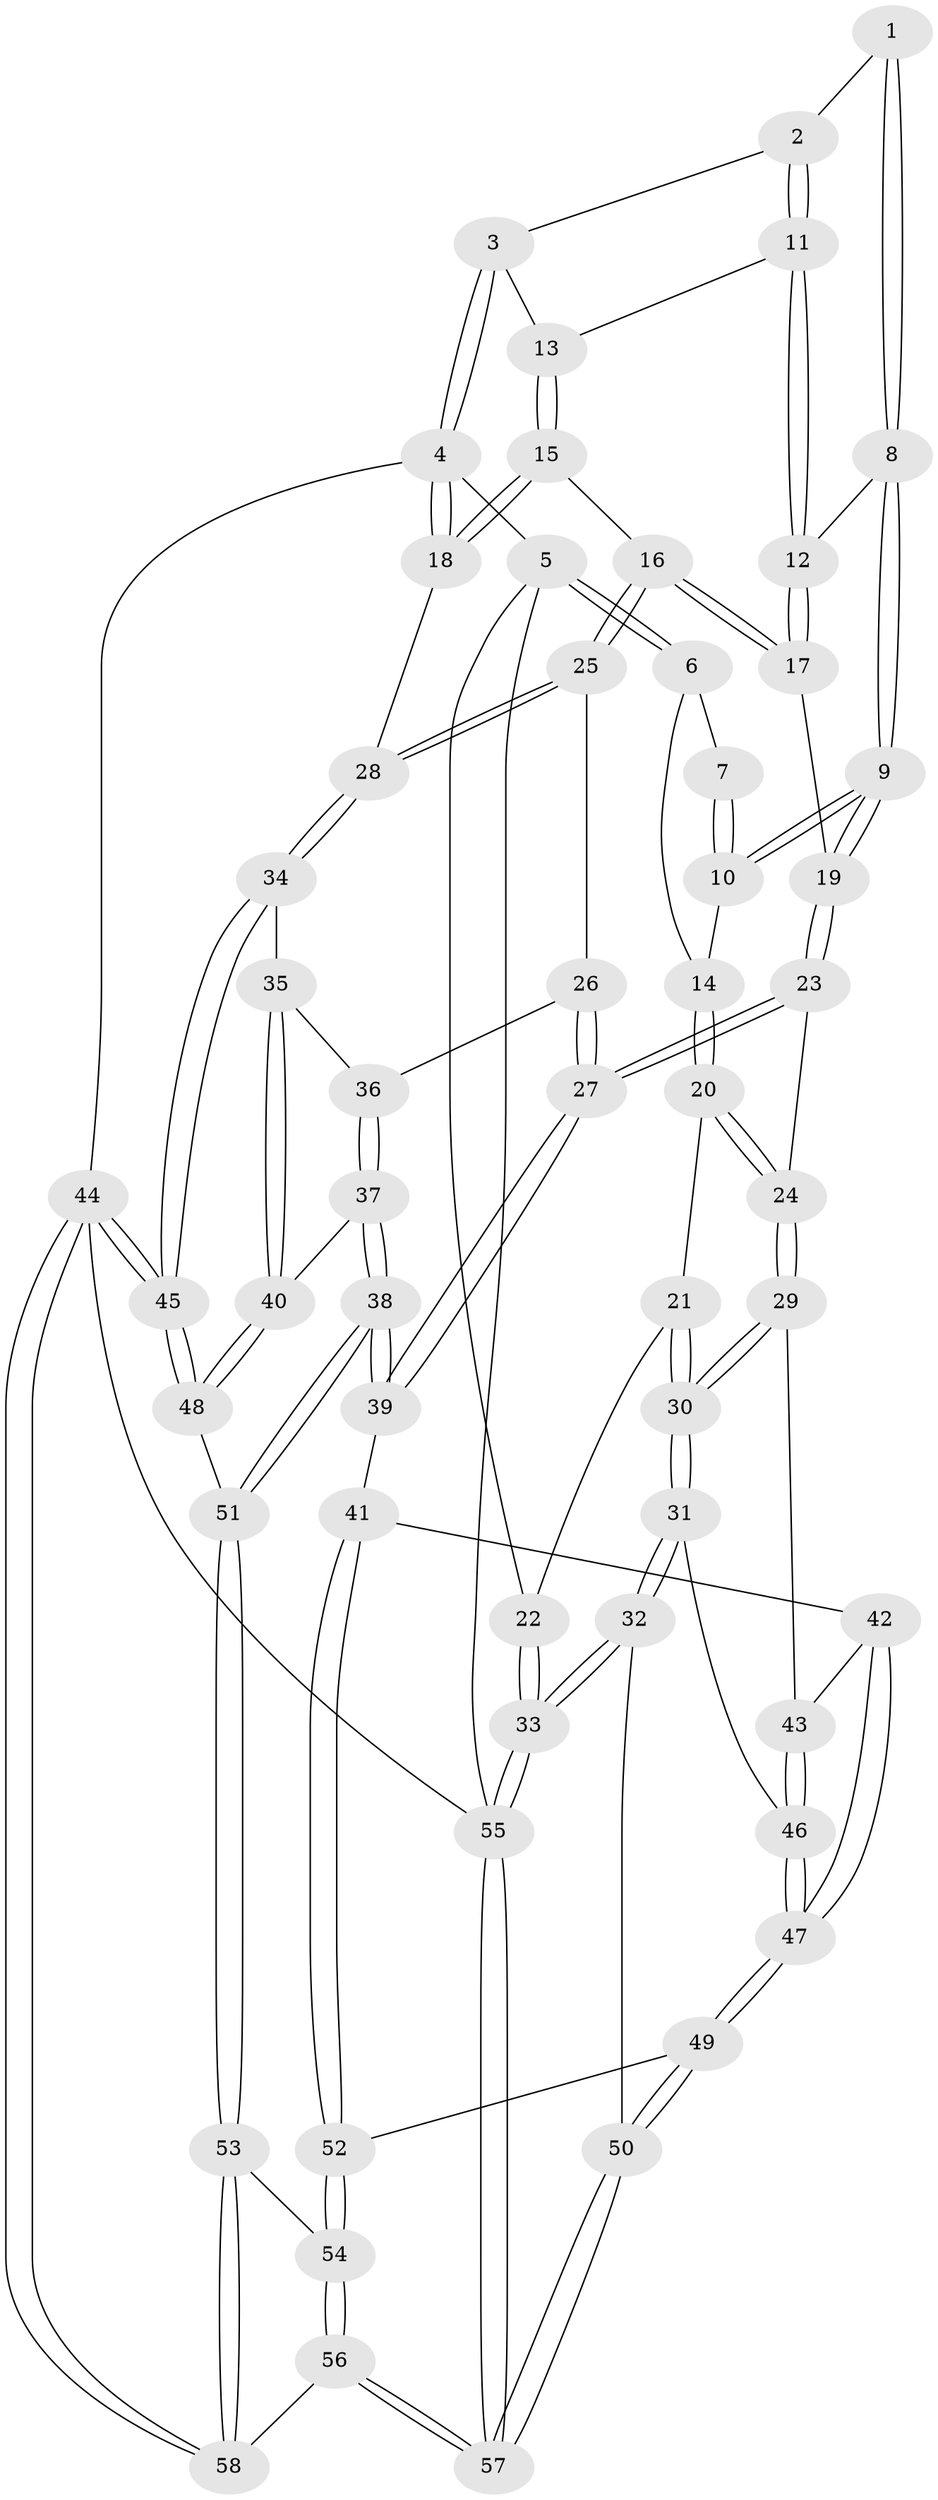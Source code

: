 // coarse degree distribution, {2: 0.10344827586206896, 3: 0.2413793103448276, 5: 0.1724137931034483, 4: 0.2413793103448276, 6: 0.20689655172413793, 8: 0.034482758620689655}
// Generated by graph-tools (version 1.1) at 2025/05/03/04/25 22:05:06]
// undirected, 58 vertices, 142 edges
graph export_dot {
graph [start="1"]
  node [color=gray90,style=filled];
  1 [pos="+0.7269359891476879+0"];
  2 [pos="+0.7410066639312118+0"];
  3 [pos="+1+0"];
  4 [pos="+1+0"];
  5 [pos="+0+0"];
  6 [pos="+0+0"];
  7 [pos="+0.5754676873901192+0"];
  8 [pos="+0.7020892028014238+0.0835181099379589"];
  9 [pos="+0.49766735004953694+0.17412541367883397"];
  10 [pos="+0.46144540608789425+0.09556472667948168"];
  11 [pos="+0.9011940690341267+0.14562461330079288"];
  12 [pos="+0.7186887359495273+0.1788339658500015"];
  13 [pos="+0.9194578103614551+0.16070891955507022"];
  14 [pos="+0.22148395046215455+0.11794608171573714"];
  15 [pos="+0.9310495836472414+0.17532339752224413"];
  16 [pos="+0.8325054379524714+0.36984029696518733"];
  17 [pos="+0.6856717038892836+0.28659575392780445"];
  18 [pos="+1+0.20586267637749167"];
  19 [pos="+0.5305642319785049+0.3206265603152941"];
  20 [pos="+0.21866623331116267+0.13825224912329204"];
  21 [pos="+0.0493364525105824+0.34682020776016026"];
  22 [pos="+0+0.3234845632047179"];
  23 [pos="+0.45999479347759664+0.41372480344694534"];
  24 [pos="+0.4276535676149029+0.42504233717203543"];
  25 [pos="+0.8347680963065116+0.3741165838183413"];
  26 [pos="+0.8258821870640489+0.4685195350458987"];
  27 [pos="+0.6280972980168559+0.5546807913044544"];
  28 [pos="+1+0.38174116189630425"];
  29 [pos="+0.41874671547032233+0.43303691403821293"];
  30 [pos="+0.22174326607036624+0.517173244100161"];
  31 [pos="+0.18537216667899395+0.6263270944602933"];
  32 [pos="+0.11886105538858115+0.6893493564541803"];
  33 [pos="+0+0.8099857879879889"];
  34 [pos="+1+0.47275460638428896"];
  35 [pos="+0.9640602271230546+0.5283121901361209"];
  36 [pos="+0.8313483856412258+0.477996564203951"];
  37 [pos="+0.8465139993653471+0.6848449100910117"];
  38 [pos="+0.6724797015915366+0.7412306733870755"];
  39 [pos="+0.6594745359400129+0.7346088490057344"];
  40 [pos="+0.9449570437609796+0.7272556293405452"];
  41 [pos="+0.6289026224187731+0.7432023730035807"];
  42 [pos="+0.46610472980941065+0.6686622134931232"];
  43 [pos="+0.4542693843581767+0.6509586128444067"];
  44 [pos="+1+1"];
  45 [pos="+1+0.9167013897991118"];
  46 [pos="+0.31596193411756224+0.7221071542851023"];
  47 [pos="+0.3940093023098677+0.833247563202886"];
  48 [pos="+1+0.7914110992288438"];
  49 [pos="+0.3942473940449541+0.8339655786745762"];
  50 [pos="+0.256578930861382+0.9370054018197491"];
  51 [pos="+0.7279721124055817+0.9038388403317029"];
  52 [pos="+0.47307025309920026+0.8652170113871024"];
  53 [pos="+0.7195927458747879+1"];
  54 [pos="+0.4812815588851873+0.8910776269998151"];
  55 [pos="+0+1"];
  56 [pos="+0.38127816014854565+1"];
  57 [pos="+0.11898245610769051+1"];
  58 [pos="+0.7648509511294723+1"];
  1 -- 2;
  1 -- 8;
  1 -- 8;
  2 -- 3;
  2 -- 11;
  2 -- 11;
  3 -- 4;
  3 -- 4;
  3 -- 13;
  4 -- 5;
  4 -- 18;
  4 -- 18;
  4 -- 44;
  5 -- 6;
  5 -- 6;
  5 -- 22;
  5 -- 55;
  6 -- 7;
  6 -- 14;
  7 -- 10;
  7 -- 10;
  8 -- 9;
  8 -- 9;
  8 -- 12;
  9 -- 10;
  9 -- 10;
  9 -- 19;
  9 -- 19;
  10 -- 14;
  11 -- 12;
  11 -- 12;
  11 -- 13;
  12 -- 17;
  12 -- 17;
  13 -- 15;
  13 -- 15;
  14 -- 20;
  14 -- 20;
  15 -- 16;
  15 -- 18;
  15 -- 18;
  16 -- 17;
  16 -- 17;
  16 -- 25;
  16 -- 25;
  17 -- 19;
  18 -- 28;
  19 -- 23;
  19 -- 23;
  20 -- 21;
  20 -- 24;
  20 -- 24;
  21 -- 22;
  21 -- 30;
  21 -- 30;
  22 -- 33;
  22 -- 33;
  23 -- 24;
  23 -- 27;
  23 -- 27;
  24 -- 29;
  24 -- 29;
  25 -- 26;
  25 -- 28;
  25 -- 28;
  26 -- 27;
  26 -- 27;
  26 -- 36;
  27 -- 39;
  27 -- 39;
  28 -- 34;
  28 -- 34;
  29 -- 30;
  29 -- 30;
  29 -- 43;
  30 -- 31;
  30 -- 31;
  31 -- 32;
  31 -- 32;
  31 -- 46;
  32 -- 33;
  32 -- 33;
  32 -- 50;
  33 -- 55;
  33 -- 55;
  34 -- 35;
  34 -- 45;
  34 -- 45;
  35 -- 36;
  35 -- 40;
  35 -- 40;
  36 -- 37;
  36 -- 37;
  37 -- 38;
  37 -- 38;
  37 -- 40;
  38 -- 39;
  38 -- 39;
  38 -- 51;
  38 -- 51;
  39 -- 41;
  40 -- 48;
  40 -- 48;
  41 -- 42;
  41 -- 52;
  41 -- 52;
  42 -- 43;
  42 -- 47;
  42 -- 47;
  43 -- 46;
  43 -- 46;
  44 -- 45;
  44 -- 45;
  44 -- 58;
  44 -- 58;
  44 -- 55;
  45 -- 48;
  45 -- 48;
  46 -- 47;
  46 -- 47;
  47 -- 49;
  47 -- 49;
  48 -- 51;
  49 -- 50;
  49 -- 50;
  49 -- 52;
  50 -- 57;
  50 -- 57;
  51 -- 53;
  51 -- 53;
  52 -- 54;
  52 -- 54;
  53 -- 54;
  53 -- 58;
  53 -- 58;
  54 -- 56;
  54 -- 56;
  55 -- 57;
  55 -- 57;
  56 -- 57;
  56 -- 57;
  56 -- 58;
}
